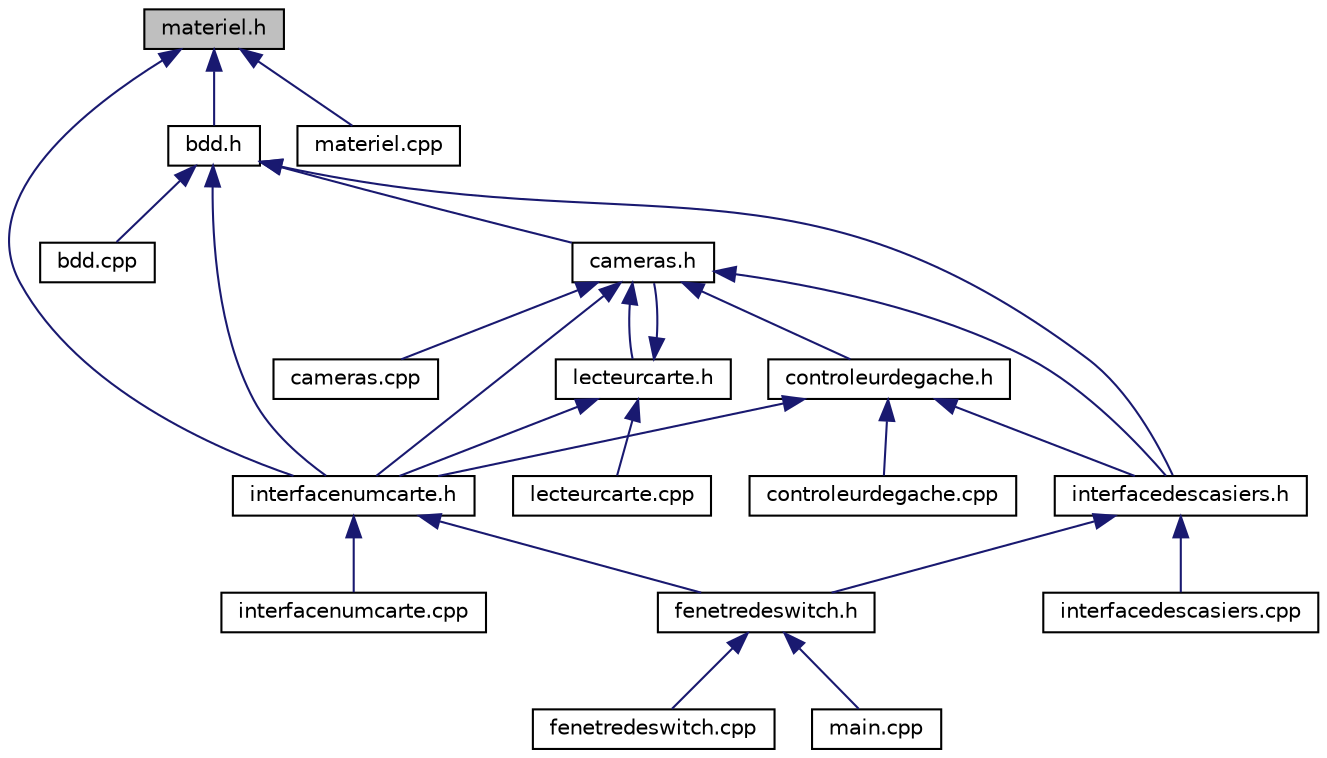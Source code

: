 digraph "materiel.h"
{
  edge [fontname="Helvetica",fontsize="10",labelfontname="Helvetica",labelfontsize="10"];
  node [fontname="Helvetica",fontsize="10",shape=record];
  Node2 [label="materiel.h",height=0.2,width=0.4,color="black", fillcolor="grey75", style="filled", fontcolor="black"];
  Node2 -> Node3 [dir="back",color="midnightblue",fontsize="10",style="solid",fontname="Helvetica"];
  Node3 [label="bdd.h",height=0.2,width=0.4,color="black", fillcolor="white", style="filled",URL="$bdd_8h.html",tooltip="Déclaration de la classe Alarme. "];
  Node3 -> Node4 [dir="back",color="midnightblue",fontsize="10",style="solid",fontname="Helvetica"];
  Node4 [label="bdd.cpp",height=0.2,width=0.4,color="black", fillcolor="white", style="filled",URL="$bdd_8cpp.html",tooltip="Implémentation de la classe BDD. "];
  Node3 -> Node5 [dir="back",color="midnightblue",fontsize="10",style="solid",fontname="Helvetica"];
  Node5 [label="cameras.h",height=0.2,width=0.4,color="black", fillcolor="white", style="filled",URL="$cameras_8h.html"];
  Node5 -> Node6 [dir="back",color="midnightblue",fontsize="10",style="solid",fontname="Helvetica"];
  Node6 [label="cameras.cpp",height=0.2,width=0.4,color="black", fillcolor="white", style="filled",URL="$cameras_8cpp.html"];
  Node5 -> Node7 [dir="back",color="midnightblue",fontsize="10",style="solid",fontname="Helvetica"];
  Node7 [label="lecteurcarte.h",height=0.2,width=0.4,color="black", fillcolor="white", style="filled",URL="$lecteurcarte_8h.html"];
  Node7 -> Node5 [dir="back",color="midnightblue",fontsize="10",style="solid",fontname="Helvetica"];
  Node7 -> Node8 [dir="back",color="midnightblue",fontsize="10",style="solid",fontname="Helvetica"];
  Node8 [label="interfacenumcarte.h",height=0.2,width=0.4,color="black", fillcolor="white", style="filled",URL="$interfacenumcarte_8h.html",tooltip="Implémentation de la classe visuel InterfaceNumCarte. "];
  Node8 -> Node9 [dir="back",color="midnightblue",fontsize="10",style="solid",fontname="Helvetica"];
  Node9 [label="fenetredeswitch.h",height=0.2,width=0.4,color="black", fillcolor="white", style="filled",URL="$fenetredeswitch_8h.html",tooltip="Déclaration de la classe visuel FenetreDeSwitch. "];
  Node9 -> Node10 [dir="back",color="midnightblue",fontsize="10",style="solid",fontname="Helvetica"];
  Node10 [label="fenetredeswitch.cpp",height=0.2,width=0.4,color="black", fillcolor="white", style="filled",URL="$fenetredeswitch_8cpp.html",tooltip="Implémentation de la classe visuel fenetreDeSwitch. "];
  Node9 -> Node11 [dir="back",color="midnightblue",fontsize="10",style="solid",fontname="Helvetica"];
  Node11 [label="main.cpp",height=0.2,width=0.4,color="black", fillcolor="white", style="filled",URL="$main_8cpp.html"];
  Node8 -> Node12 [dir="back",color="midnightblue",fontsize="10",style="solid",fontname="Helvetica"];
  Node12 [label="interfacenumcarte.cpp",height=0.2,width=0.4,color="black", fillcolor="white", style="filled",URL="$interfacenumcarte_8cpp.html"];
  Node7 -> Node13 [dir="back",color="midnightblue",fontsize="10",style="solid",fontname="Helvetica"];
  Node13 [label="lecteurcarte.cpp",height=0.2,width=0.4,color="black", fillcolor="white", style="filled",URL="$lecteurcarte_8cpp.html"];
  Node5 -> Node14 [dir="back",color="midnightblue",fontsize="10",style="solid",fontname="Helvetica"];
  Node14 [label="controleurdegache.h",height=0.2,width=0.4,color="black", fillcolor="white", style="filled",URL="$controleurdegache_8h.html"];
  Node14 -> Node15 [dir="back",color="midnightblue",fontsize="10",style="solid",fontname="Helvetica"];
  Node15 [label="controleurdegache.cpp",height=0.2,width=0.4,color="black", fillcolor="white", style="filled",URL="$controleurdegache_8cpp.html"];
  Node14 -> Node16 [dir="back",color="midnightblue",fontsize="10",style="solid",fontname="Helvetica"];
  Node16 [label="interfacedescasiers.h",height=0.2,width=0.4,color="black", fillcolor="white", style="filled",URL="$interfacedescasiers_8h.html",tooltip="Implémentation de la classe visuel InterfaceDesCasiers. "];
  Node16 -> Node9 [dir="back",color="midnightblue",fontsize="10",style="solid",fontname="Helvetica"];
  Node16 -> Node17 [dir="back",color="midnightblue",fontsize="10",style="solid",fontname="Helvetica"];
  Node17 [label="interfacedescasiers.cpp",height=0.2,width=0.4,color="black", fillcolor="white", style="filled",URL="$interfacedescasiers_8cpp.html"];
  Node14 -> Node8 [dir="back",color="midnightblue",fontsize="10",style="solid",fontname="Helvetica"];
  Node5 -> Node16 [dir="back",color="midnightblue",fontsize="10",style="solid",fontname="Helvetica"];
  Node5 -> Node8 [dir="back",color="midnightblue",fontsize="10",style="solid",fontname="Helvetica"];
  Node3 -> Node16 [dir="back",color="midnightblue",fontsize="10",style="solid",fontname="Helvetica"];
  Node3 -> Node8 [dir="back",color="midnightblue",fontsize="10",style="solid",fontname="Helvetica"];
  Node2 -> Node8 [dir="back",color="midnightblue",fontsize="10",style="solid",fontname="Helvetica"];
  Node2 -> Node18 [dir="back",color="midnightblue",fontsize="10",style="solid",fontname="Helvetica"];
  Node18 [label="materiel.cpp",height=0.2,width=0.4,color="black", fillcolor="white", style="filled",URL="$materiel_8cpp.html"];
}
